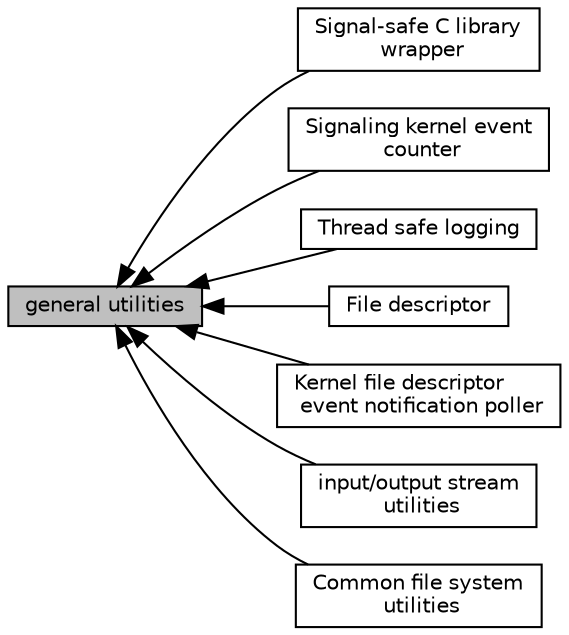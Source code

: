 digraph "general utilities"
{
  edge [fontname="Helvetica",fontsize="10",labelfontname="Helvetica",labelfontsize="10"];
  node [fontname="Helvetica",fontsize="10",shape=box];
  rankdir=LR;
  Node8 [label="Signal-safe C library\l wrapper",height=0.2,width=0.4,color="black", fillcolor="white", style="filled",URL="$d2/dff/group__util__safeclib.html",tooltip="Provides signal safe wrapper for commonly used C library APIs."];
  Node2 [label="Signaling kernel event\l counter",height=0.2,width=0.4,color="black", fillcolor="white", style="filled",URL="$dd/d8f/group__util__event.html",tooltip="A wrapper for Linux eventfd."];
  Node1 [label="general utilities",height=0.2,width=0.4,color="black", fillcolor="grey75", style="filled", fontcolor="black",tooltip=" "];
  Node6 [label="Thread safe logging",height=0.2,width=0.4,color="black", fillcolor="white", style="filled",URL="$da/d9a/group__util__logger.html",tooltip="Logging utility which can share std::ostream objects between multiple threads."];
  Node3 [label="File descriptor",height=0.2,width=0.4,color="black", fillcolor="white", style="filled",URL="$da/d7c/group__util__filedesc.html",tooltip="Wraps an open file descriptor, providing safe duplication and destruction."];
  Node7 [label="Kernel file descriptor\l event notification poller",height=0.2,width=0.4,color="black", fillcolor="white", style="filled",URL="$d5/d5f/group__util__poller.html",tooltip="Linux kernel file descriptor event notification, using Linux epoll."];
  Node5 [label="input/output stream\l utilities",height=0.2,width=0.4,color="black", fillcolor="white", style="filled",URL="$de/d16/group__util__iostream.html",tooltip="Allows wrapping of generic streaming objects into std::iostream."];
  Node4 [label="Common file system\l utilities",height=0.2,width=0.4,color="black", fillcolor="white", style="filled",URL="$d0/dcc/group__util__fs.html",tooltip="File system utility common operations."];
  Node1->Node2 [shape=plaintext, dir="back", style="solid"];
  Node1->Node3 [shape=plaintext, dir="back", style="solid"];
  Node1->Node4 [shape=plaintext, dir="back", style="solid"];
  Node1->Node5 [shape=plaintext, dir="back", style="solid"];
  Node1->Node6 [shape=plaintext, dir="back", style="solid"];
  Node1->Node7 [shape=plaintext, dir="back", style="solid"];
  Node1->Node8 [shape=plaintext, dir="back", style="solid"];
}
